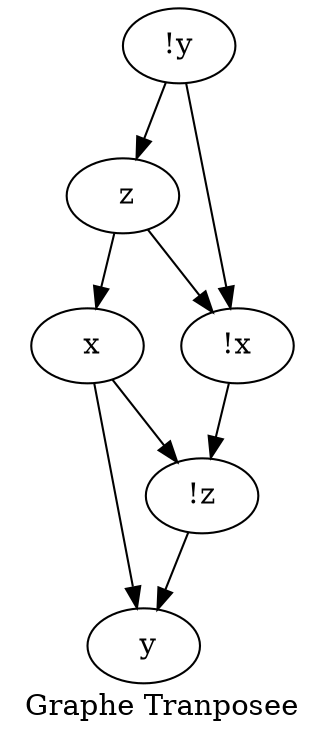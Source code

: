 digraph {
label="Graphe Tranposee";

" z"  -> " x";
" x"  -> " y";
"!z"  -> " y";
"!y"  -> " z";
" z"  -> "!x";
"!y"  -> "!x";
" x"  -> "!z";
"!x"  -> "!z";
}